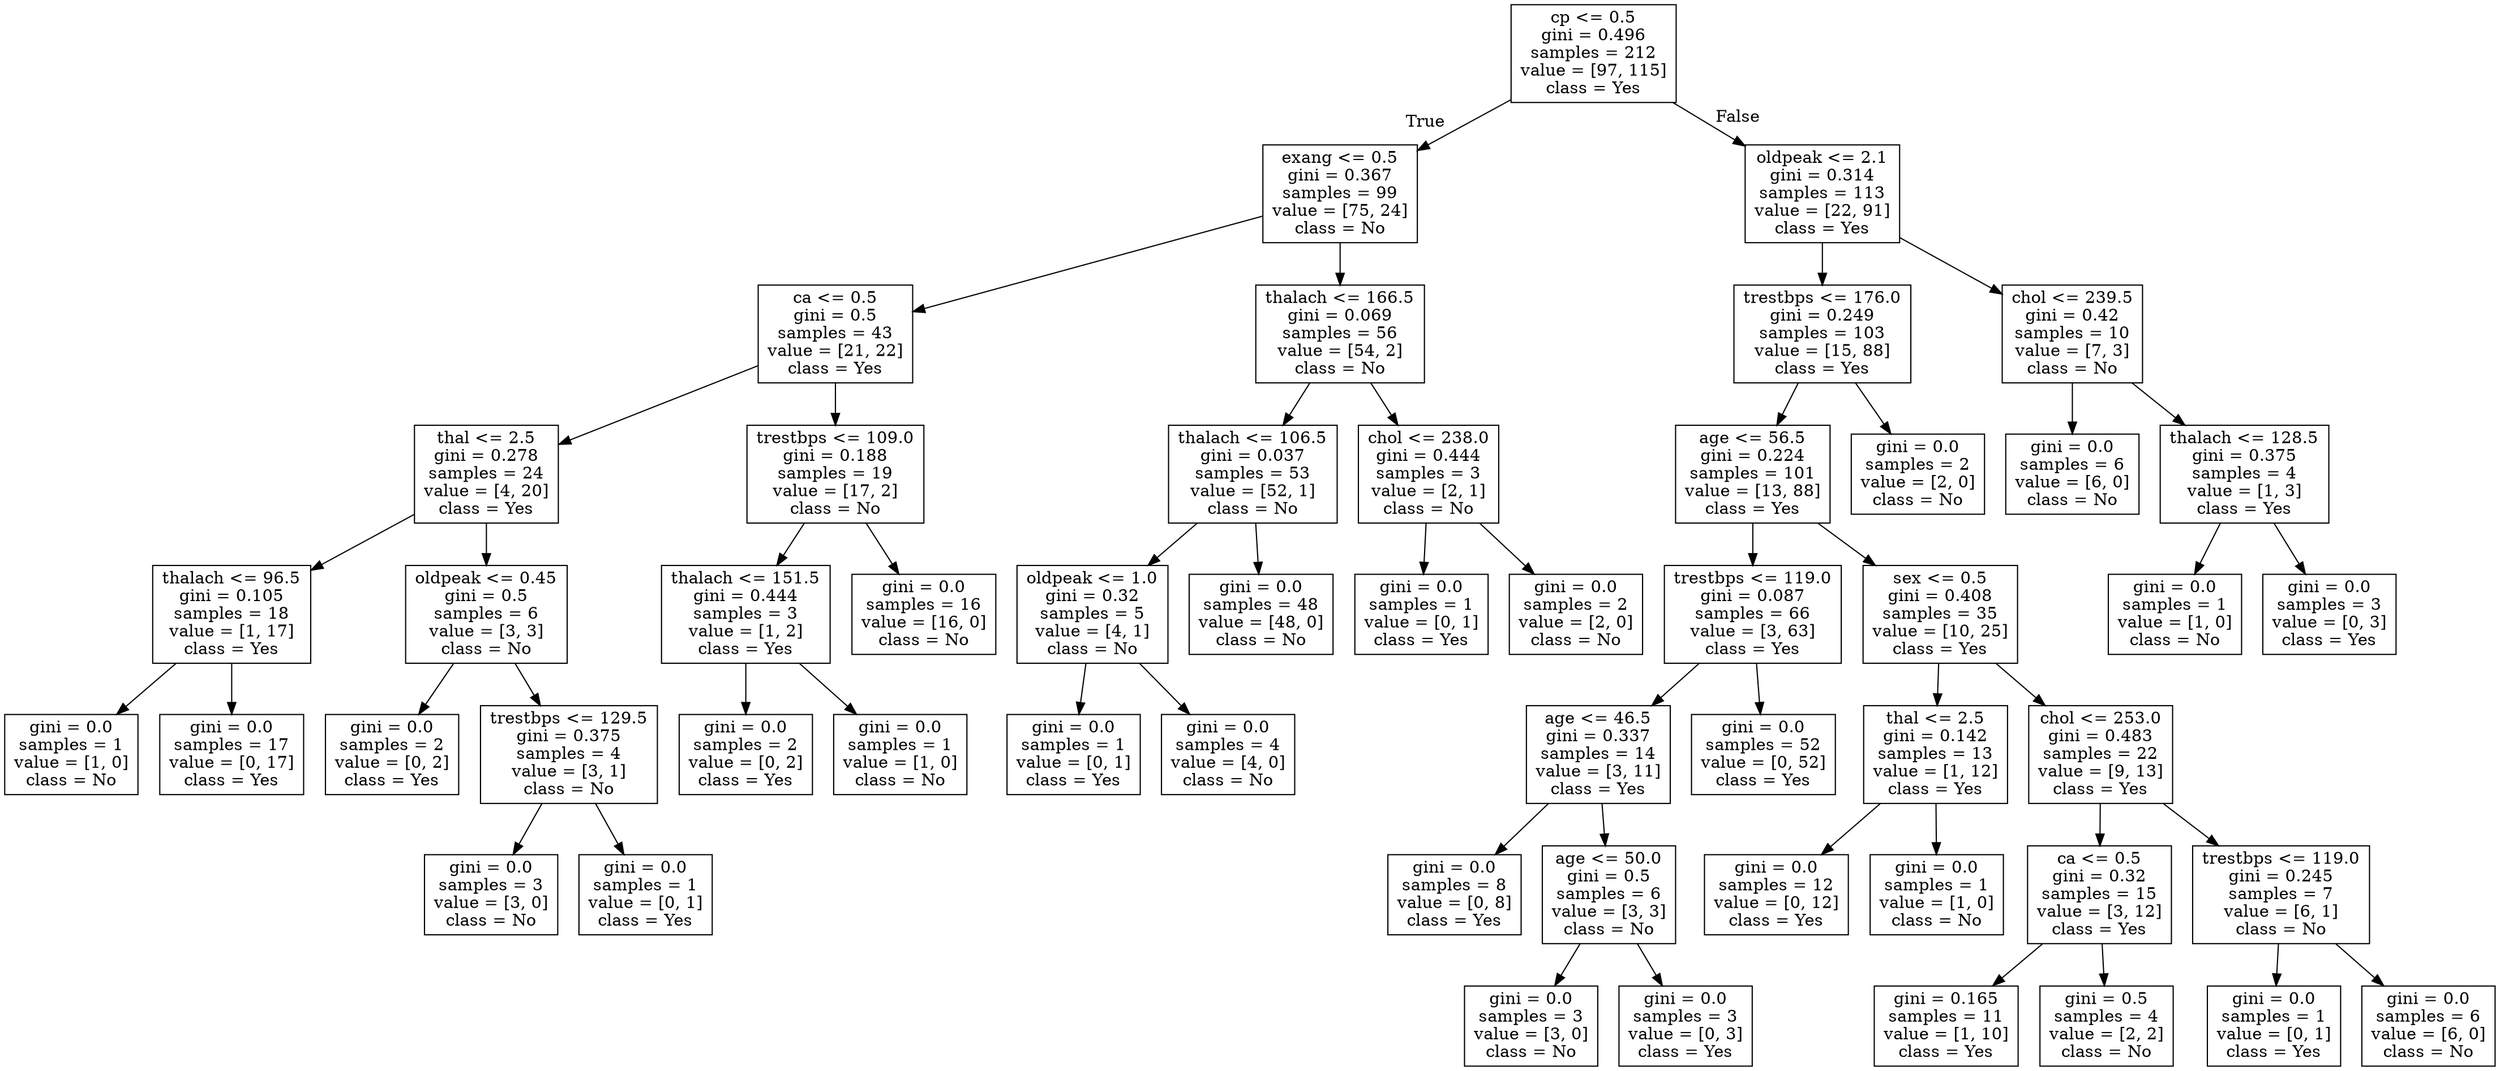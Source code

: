 digraph Tree {
node [shape=box] ;
0 [label="cp <= 0.5\ngini = 0.496\nsamples = 212\nvalue = [97, 115]\nclass = Yes"] ;
1 [label="exang <= 0.5\ngini = 0.367\nsamples = 99\nvalue = [75, 24]\nclass = No"] ;
0 -> 1 [labeldistance=2.5, labelangle=45, headlabel="True"] ;
2 [label="ca <= 0.5\ngini = 0.5\nsamples = 43\nvalue = [21, 22]\nclass = Yes"] ;
1 -> 2 ;
3 [label="thal <= 2.5\ngini = 0.278\nsamples = 24\nvalue = [4, 20]\nclass = Yes"] ;
2 -> 3 ;
4 [label="thalach <= 96.5\ngini = 0.105\nsamples = 18\nvalue = [1, 17]\nclass = Yes"] ;
3 -> 4 ;
5 [label="gini = 0.0\nsamples = 1\nvalue = [1, 0]\nclass = No"] ;
4 -> 5 ;
6 [label="gini = 0.0\nsamples = 17\nvalue = [0, 17]\nclass = Yes"] ;
4 -> 6 ;
7 [label="oldpeak <= 0.45\ngini = 0.5\nsamples = 6\nvalue = [3, 3]\nclass = No"] ;
3 -> 7 ;
8 [label="gini = 0.0\nsamples = 2\nvalue = [0, 2]\nclass = Yes"] ;
7 -> 8 ;
9 [label="trestbps <= 129.5\ngini = 0.375\nsamples = 4\nvalue = [3, 1]\nclass = No"] ;
7 -> 9 ;
10 [label="gini = 0.0\nsamples = 3\nvalue = [3, 0]\nclass = No"] ;
9 -> 10 ;
11 [label="gini = 0.0\nsamples = 1\nvalue = [0, 1]\nclass = Yes"] ;
9 -> 11 ;
12 [label="trestbps <= 109.0\ngini = 0.188\nsamples = 19\nvalue = [17, 2]\nclass = No"] ;
2 -> 12 ;
13 [label="thalach <= 151.5\ngini = 0.444\nsamples = 3\nvalue = [1, 2]\nclass = Yes"] ;
12 -> 13 ;
14 [label="gini = 0.0\nsamples = 2\nvalue = [0, 2]\nclass = Yes"] ;
13 -> 14 ;
15 [label="gini = 0.0\nsamples = 1\nvalue = [1, 0]\nclass = No"] ;
13 -> 15 ;
16 [label="gini = 0.0\nsamples = 16\nvalue = [16, 0]\nclass = No"] ;
12 -> 16 ;
17 [label="thalach <= 166.5\ngini = 0.069\nsamples = 56\nvalue = [54, 2]\nclass = No"] ;
1 -> 17 ;
18 [label="thalach <= 106.5\ngini = 0.037\nsamples = 53\nvalue = [52, 1]\nclass = No"] ;
17 -> 18 ;
19 [label="oldpeak <= 1.0\ngini = 0.32\nsamples = 5\nvalue = [4, 1]\nclass = No"] ;
18 -> 19 ;
20 [label="gini = 0.0\nsamples = 1\nvalue = [0, 1]\nclass = Yes"] ;
19 -> 20 ;
21 [label="gini = 0.0\nsamples = 4\nvalue = [4, 0]\nclass = No"] ;
19 -> 21 ;
22 [label="gini = 0.0\nsamples = 48\nvalue = [48, 0]\nclass = No"] ;
18 -> 22 ;
23 [label="chol <= 238.0\ngini = 0.444\nsamples = 3\nvalue = [2, 1]\nclass = No"] ;
17 -> 23 ;
24 [label="gini = 0.0\nsamples = 1\nvalue = [0, 1]\nclass = Yes"] ;
23 -> 24 ;
25 [label="gini = 0.0\nsamples = 2\nvalue = [2, 0]\nclass = No"] ;
23 -> 25 ;
26 [label="oldpeak <= 2.1\ngini = 0.314\nsamples = 113\nvalue = [22, 91]\nclass = Yes"] ;
0 -> 26 [labeldistance=2.5, labelangle=-45, headlabel="False"] ;
27 [label="trestbps <= 176.0\ngini = 0.249\nsamples = 103\nvalue = [15, 88]\nclass = Yes"] ;
26 -> 27 ;
28 [label="age <= 56.5\ngini = 0.224\nsamples = 101\nvalue = [13, 88]\nclass = Yes"] ;
27 -> 28 ;
29 [label="trestbps <= 119.0\ngini = 0.087\nsamples = 66\nvalue = [3, 63]\nclass = Yes"] ;
28 -> 29 ;
30 [label="age <= 46.5\ngini = 0.337\nsamples = 14\nvalue = [3, 11]\nclass = Yes"] ;
29 -> 30 ;
31 [label="gini = 0.0\nsamples = 8\nvalue = [0, 8]\nclass = Yes"] ;
30 -> 31 ;
32 [label="age <= 50.0\ngini = 0.5\nsamples = 6\nvalue = [3, 3]\nclass = No"] ;
30 -> 32 ;
33 [label="gini = 0.0\nsamples = 3\nvalue = [3, 0]\nclass = No"] ;
32 -> 33 ;
34 [label="gini = 0.0\nsamples = 3\nvalue = [0, 3]\nclass = Yes"] ;
32 -> 34 ;
35 [label="gini = 0.0\nsamples = 52\nvalue = [0, 52]\nclass = Yes"] ;
29 -> 35 ;
36 [label="sex <= 0.5\ngini = 0.408\nsamples = 35\nvalue = [10, 25]\nclass = Yes"] ;
28 -> 36 ;
37 [label="thal <= 2.5\ngini = 0.142\nsamples = 13\nvalue = [1, 12]\nclass = Yes"] ;
36 -> 37 ;
38 [label="gini = 0.0\nsamples = 12\nvalue = [0, 12]\nclass = Yes"] ;
37 -> 38 ;
39 [label="gini = 0.0\nsamples = 1\nvalue = [1, 0]\nclass = No"] ;
37 -> 39 ;
40 [label="chol <= 253.0\ngini = 0.483\nsamples = 22\nvalue = [9, 13]\nclass = Yes"] ;
36 -> 40 ;
41 [label="ca <= 0.5\ngini = 0.32\nsamples = 15\nvalue = [3, 12]\nclass = Yes"] ;
40 -> 41 ;
42 [label="gini = 0.165\nsamples = 11\nvalue = [1, 10]\nclass = Yes"] ;
41 -> 42 ;
43 [label="gini = 0.5\nsamples = 4\nvalue = [2, 2]\nclass = No"] ;
41 -> 43 ;
44 [label="trestbps <= 119.0\ngini = 0.245\nsamples = 7\nvalue = [6, 1]\nclass = No"] ;
40 -> 44 ;
45 [label="gini = 0.0\nsamples = 1\nvalue = [0, 1]\nclass = Yes"] ;
44 -> 45 ;
46 [label="gini = 0.0\nsamples = 6\nvalue = [6, 0]\nclass = No"] ;
44 -> 46 ;
47 [label="gini = 0.0\nsamples = 2\nvalue = [2, 0]\nclass = No"] ;
27 -> 47 ;
48 [label="chol <= 239.5\ngini = 0.42\nsamples = 10\nvalue = [7, 3]\nclass = No"] ;
26 -> 48 ;
49 [label="gini = 0.0\nsamples = 6\nvalue = [6, 0]\nclass = No"] ;
48 -> 49 ;
50 [label="thalach <= 128.5\ngini = 0.375\nsamples = 4\nvalue = [1, 3]\nclass = Yes"] ;
48 -> 50 ;
51 [label="gini = 0.0\nsamples = 1\nvalue = [1, 0]\nclass = No"] ;
50 -> 51 ;
52 [label="gini = 0.0\nsamples = 3\nvalue = [0, 3]\nclass = Yes"] ;
50 -> 52 ;
}